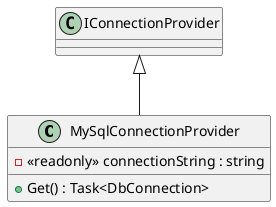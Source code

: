 @startuml
class MySqlConnectionProvider {
    - <<readonly>> connectionString : string
    + Get() : Task<DbConnection>
}
IConnectionProvider <|-- MySqlConnectionProvider
@enduml
